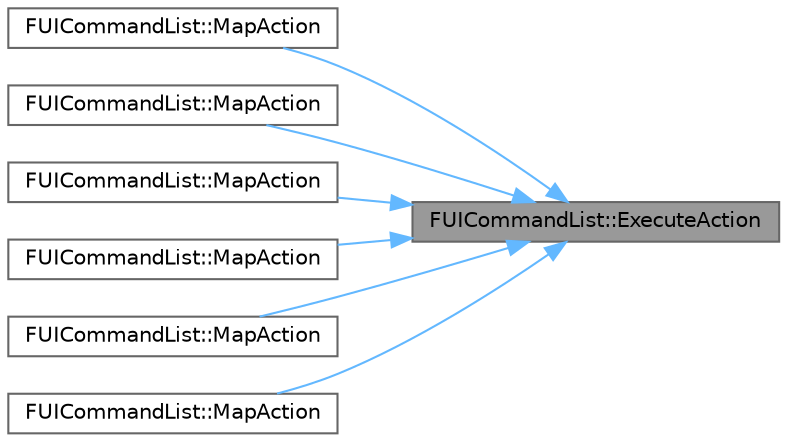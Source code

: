 digraph "FUICommandList::ExecuteAction"
{
 // INTERACTIVE_SVG=YES
 // LATEX_PDF_SIZE
  bgcolor="transparent";
  edge [fontname=Helvetica,fontsize=10,labelfontname=Helvetica,labelfontsize=10];
  node [fontname=Helvetica,fontsize=10,shape=box,height=0.2,width=0.4];
  rankdir="RL";
  Node1 [id="Node000001",label="FUICommandList::ExecuteAction",height=0.2,width=0.4,color="gray40", fillcolor="grey60", style="filled", fontcolor="black",tooltip="Executes the action associated with the provided command info Note: It is assumed at this point that ..."];
  Node1 -> Node2 [id="edge1_Node000001_Node000002",dir="back",color="steelblue1",style="solid",tooltip=" "];
  Node2 [id="Node000002",label="FUICommandList::MapAction",height=0.2,width=0.4,color="grey40", fillcolor="white", style="filled",URL="$dc/d1f/classFUICommandList.html#a3fc40a484c3477e683299163e0085459",tooltip="Maps a command info to a series of delegates that are executed by a multibox or mouse/keyboard input."];
  Node1 -> Node3 [id="edge2_Node000001_Node000003",dir="back",color="steelblue1",style="solid",tooltip=" "];
  Node3 [id="Node000003",label="FUICommandList::MapAction",height=0.2,width=0.4,color="grey40", fillcolor="white", style="filled",URL="$dc/d1f/classFUICommandList.html#a1437fed3757a35e8e55fbe0f1b0ba5a9",tooltip="Maps a command info to a series of delegates that are executed by a multibox or mouse/keyboard input."];
  Node1 -> Node4 [id="edge3_Node000001_Node000004",dir="back",color="steelblue1",style="solid",tooltip=" "];
  Node4 [id="Node000004",label="FUICommandList::MapAction",height=0.2,width=0.4,color="grey40", fillcolor="white", style="filled",URL="$dc/d1f/classFUICommandList.html#af992ad41c0fcc2ee468bc6a2d2a57e60",tooltip="Maps a command info to a series of delegates that are executed by a multibox or mouse/keyboard input."];
  Node1 -> Node5 [id="edge4_Node000001_Node000005",dir="back",color="steelblue1",style="solid",tooltip=" "];
  Node5 [id="Node000005",label="FUICommandList::MapAction",height=0.2,width=0.4,color="grey40", fillcolor="white", style="filled",URL="$dc/d1f/classFUICommandList.html#a415a11efd0b1acb5fec54090346bd3ca",tooltip="Maps a command info to a series of delegates that are executed by a multibox or mouse/keyboard input."];
  Node1 -> Node6 [id="edge5_Node000001_Node000006",dir="back",color="steelblue1",style="solid",tooltip=" "];
  Node6 [id="Node000006",label="FUICommandList::MapAction",height=0.2,width=0.4,color="grey40", fillcolor="white", style="filled",URL="$dc/d1f/classFUICommandList.html#a5c76909fc9c444f1c0f32713c53a643d",tooltip="Maps a command info to a series of delegates that are executed by a multibox or mouse/keyboard input."];
  Node1 -> Node7 [id="edge6_Node000001_Node000007",dir="back",color="steelblue1",style="solid",tooltip=" "];
  Node7 [id="Node000007",label="FUICommandList::MapAction",height=0.2,width=0.4,color="grey40", fillcolor="white", style="filled",URL="$dc/d1f/classFUICommandList.html#a92a217a44d686aea33736baac7f10310",tooltip="Maps a command info to a series of delegates that are executed by a multibox or mouse/keyboard input."];
}
